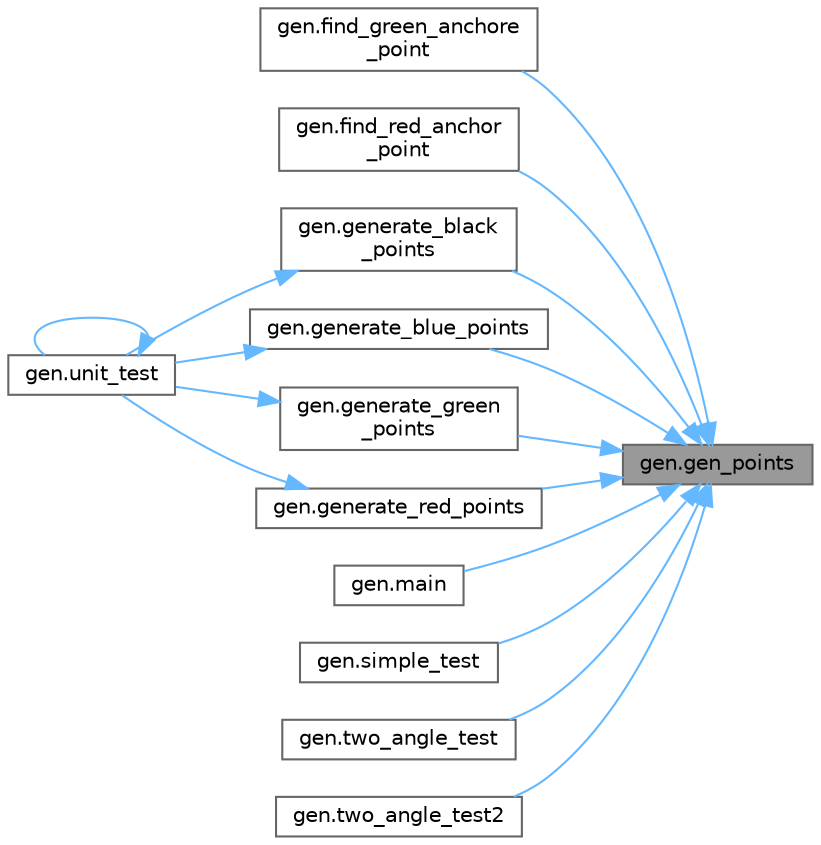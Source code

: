 digraph "gen.gen_points"
{
 // LATEX_PDF_SIZE
  bgcolor="transparent";
  edge [fontname=Helvetica,fontsize=10,labelfontname=Helvetica,labelfontsize=10];
  node [fontname=Helvetica,fontsize=10,shape=box,height=0.2,width=0.4];
  rankdir="RL";
  Node1 [id="Node000001",label="gen.gen_points",height=0.2,width=0.4,color="gray40", fillcolor="grey60", style="filled", fontcolor="black",tooltip=" "];
  Node1 -> Node2 [id="edge1_Node000001_Node000002",dir="back",color="steelblue1",style="solid",tooltip=" "];
  Node2 [id="Node000002",label="gen.find_green_anchore\l_point",height=0.2,width=0.4,color="grey40", fillcolor="white", style="filled",URL="$dc/d8e/namespacegen.html#ac2264d3ebf21b80a0c7d0a951b700e62",tooltip=" "];
  Node1 -> Node3 [id="edge2_Node000001_Node000003",dir="back",color="steelblue1",style="solid",tooltip=" "];
  Node3 [id="Node000003",label="gen.find_red_anchor\l_point",height=0.2,width=0.4,color="grey40", fillcolor="white", style="filled",URL="$dc/d8e/namespacegen.html#a06c60f6c2f5390aebd29a3658d266658",tooltip=" "];
  Node1 -> Node4 [id="edge3_Node000001_Node000004",dir="back",color="steelblue1",style="solid",tooltip=" "];
  Node4 [id="Node000004",label="gen.generate_black\l_points",height=0.2,width=0.4,color="grey40", fillcolor="white", style="filled",URL="$dc/d8e/namespacegen.html#a6b0fee3bdfbb75f133036c7db4a56063",tooltip=" "];
  Node4 -> Node5 [id="edge4_Node000004_Node000005",dir="back",color="steelblue1",style="solid",tooltip=" "];
  Node5 [id="Node000005",label="gen.unit_test",height=0.2,width=0.4,color="grey40", fillcolor="white", style="filled",URL="$dc/d8e/namespacegen.html#a800a34abf73dcc872d14ea222660619c",tooltip=" "];
  Node5 -> Node5 [id="edge5_Node000005_Node000005",dir="back",color="steelblue1",style="solid",tooltip=" "];
  Node1 -> Node6 [id="edge6_Node000001_Node000006",dir="back",color="steelblue1",style="solid",tooltip=" "];
  Node6 [id="Node000006",label="gen.generate_blue_points",height=0.2,width=0.4,color="grey40", fillcolor="white", style="filled",URL="$dc/d8e/namespacegen.html#a543d3528c5df853b260216e2e5acbdae",tooltip=" "];
  Node6 -> Node5 [id="edge7_Node000006_Node000005",dir="back",color="steelblue1",style="solid",tooltip=" "];
  Node1 -> Node7 [id="edge8_Node000001_Node000007",dir="back",color="steelblue1",style="solid",tooltip=" "];
  Node7 [id="Node000007",label="gen.generate_green\l_points",height=0.2,width=0.4,color="grey40", fillcolor="white", style="filled",URL="$dc/d8e/namespacegen.html#a393f9387b6a5418deadc60c6d71ba548",tooltip=" "];
  Node7 -> Node5 [id="edge9_Node000007_Node000005",dir="back",color="steelblue1",style="solid",tooltip=" "];
  Node1 -> Node8 [id="edge10_Node000001_Node000008",dir="back",color="steelblue1",style="solid",tooltip=" "];
  Node8 [id="Node000008",label="gen.generate_red_points",height=0.2,width=0.4,color="grey40", fillcolor="white", style="filled",URL="$dc/d8e/namespacegen.html#ac6c99807e418390ae6d017ee0ac9f183",tooltip=" "];
  Node8 -> Node5 [id="edge11_Node000008_Node000005",dir="back",color="steelblue1",style="solid",tooltip=" "];
  Node1 -> Node9 [id="edge12_Node000001_Node000009",dir="back",color="steelblue1",style="solid",tooltip=" "];
  Node9 [id="Node000009",label="gen.main",height=0.2,width=0.4,color="grey40", fillcolor="white", style="filled",URL="$dc/d8e/namespacegen.html#a9da8dd014ed5642c986e85080b4ff6fa",tooltip=" "];
  Node1 -> Node10 [id="edge13_Node000001_Node000010",dir="back",color="steelblue1",style="solid",tooltip=" "];
  Node10 [id="Node000010",label="gen.simple_test",height=0.2,width=0.4,color="grey40", fillcolor="white", style="filled",URL="$dc/d8e/namespacegen.html#a8efb78c0c24756bbd568e387503e4bdd",tooltip=" "];
  Node1 -> Node11 [id="edge14_Node000001_Node000011",dir="back",color="steelblue1",style="solid",tooltip=" "];
  Node11 [id="Node000011",label="gen.two_angle_test",height=0.2,width=0.4,color="grey40", fillcolor="white", style="filled",URL="$dc/d8e/namespacegen.html#a8eafa286148bbece5578d2f4e76ee847",tooltip=" "];
  Node1 -> Node12 [id="edge15_Node000001_Node000012",dir="back",color="steelblue1",style="solid",tooltip=" "];
  Node12 [id="Node000012",label="gen.two_angle_test2",height=0.2,width=0.4,color="grey40", fillcolor="white", style="filled",URL="$dc/d8e/namespacegen.html#a638ec35b7ff0fa09ffe279844885f5e7",tooltip=" "];
}
